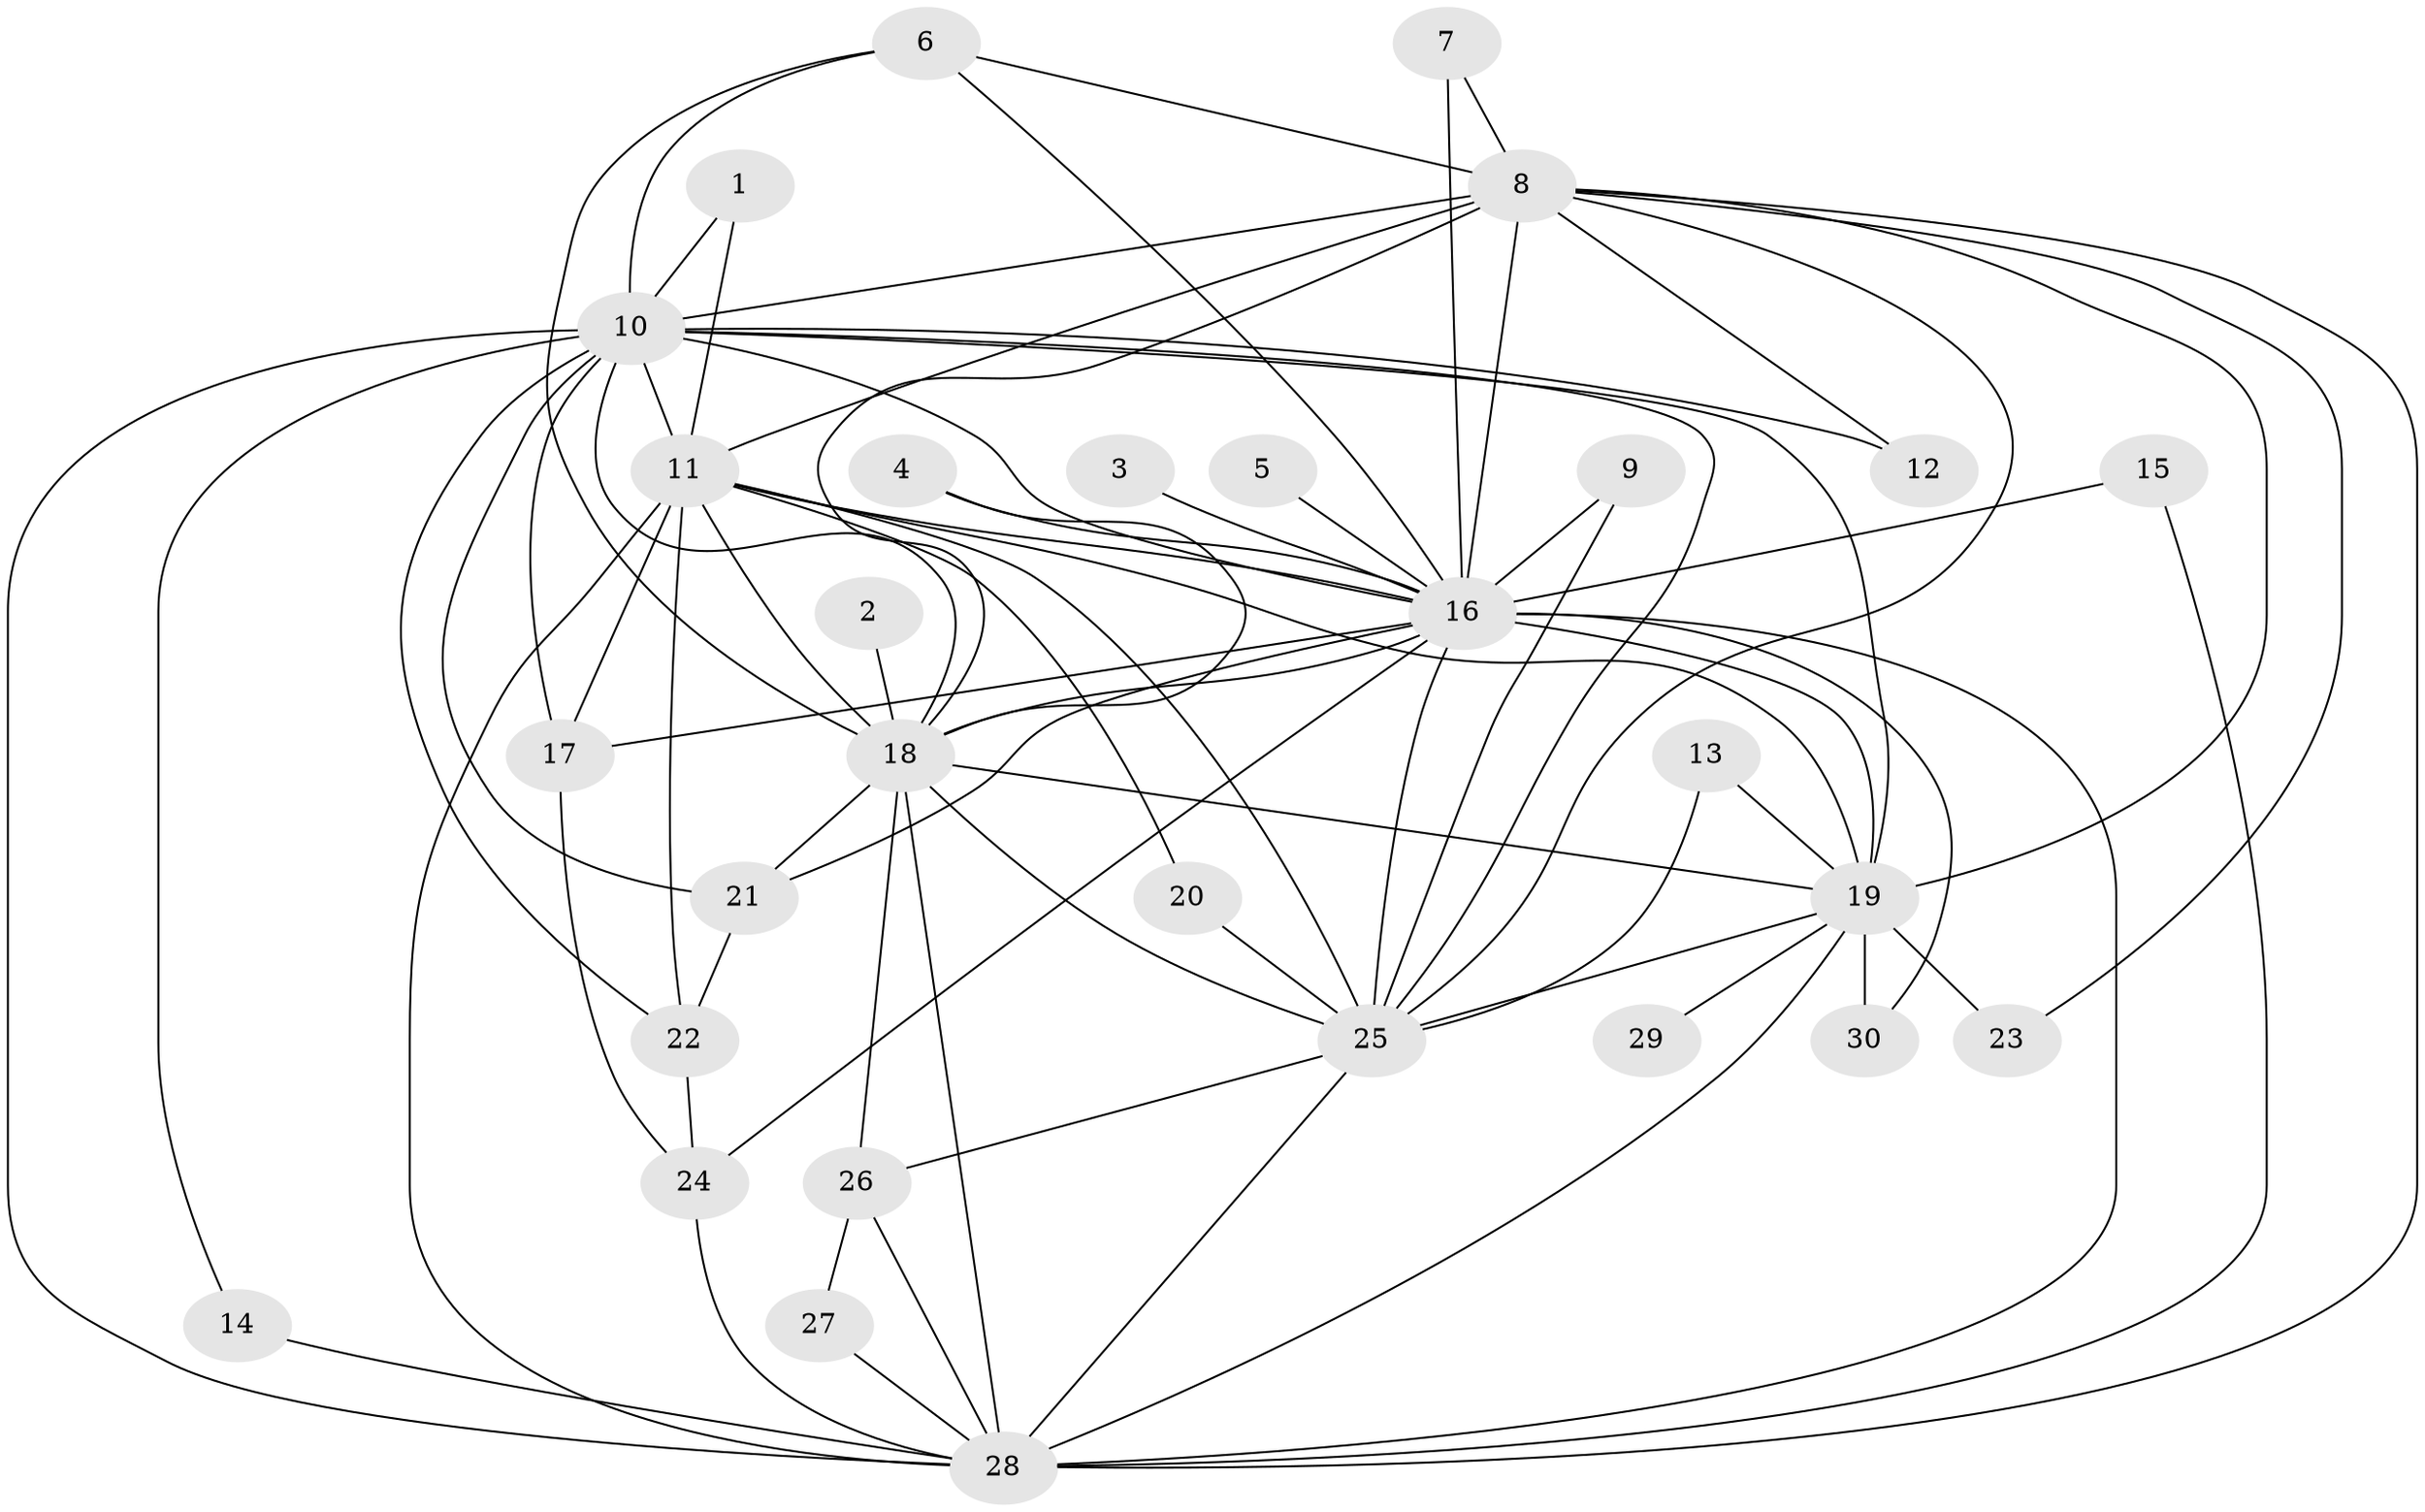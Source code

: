 // original degree distribution, {11: 0.016666666666666666, 20: 0.016666666666666666, 16: 0.03333333333333333, 17: 0.016666666666666666, 14: 0.016666666666666666, 15: 0.03333333333333333, 18: 0.016666666666666666, 26: 0.016666666666666666, 2: 0.6333333333333333, 3: 0.08333333333333333, 4: 0.08333333333333333, 5: 0.016666666666666666, 6: 0.016666666666666666}
// Generated by graph-tools (version 1.1) at 2025/49/03/09/25 03:49:37]
// undirected, 30 vertices, 76 edges
graph export_dot {
graph [start="1"]
  node [color=gray90,style=filled];
  1;
  2;
  3;
  4;
  5;
  6;
  7;
  8;
  9;
  10;
  11;
  12;
  13;
  14;
  15;
  16;
  17;
  18;
  19;
  20;
  21;
  22;
  23;
  24;
  25;
  26;
  27;
  28;
  29;
  30;
  1 -- 10 [weight=1.0];
  1 -- 11 [weight=1.0];
  2 -- 18 [weight=1.0];
  3 -- 16 [weight=1.0];
  4 -- 16 [weight=1.0];
  4 -- 18 [weight=1.0];
  5 -- 16 [weight=1.0];
  6 -- 8 [weight=1.0];
  6 -- 10 [weight=1.0];
  6 -- 16 [weight=1.0];
  6 -- 18 [weight=1.0];
  7 -- 8 [weight=1.0];
  7 -- 16 [weight=1.0];
  8 -- 10 [weight=1.0];
  8 -- 11 [weight=1.0];
  8 -- 12 [weight=1.0];
  8 -- 16 [weight=4.0];
  8 -- 18 [weight=1.0];
  8 -- 19 [weight=3.0];
  8 -- 23 [weight=1.0];
  8 -- 25 [weight=2.0];
  8 -- 28 [weight=1.0];
  9 -- 16 [weight=2.0];
  9 -- 25 [weight=1.0];
  10 -- 11 [weight=1.0];
  10 -- 12 [weight=1.0];
  10 -- 14 [weight=1.0];
  10 -- 16 [weight=3.0];
  10 -- 17 [weight=2.0];
  10 -- 18 [weight=1.0];
  10 -- 19 [weight=1.0];
  10 -- 21 [weight=2.0];
  10 -- 22 [weight=1.0];
  10 -- 25 [weight=2.0];
  10 -- 28 [weight=2.0];
  11 -- 16 [weight=3.0];
  11 -- 17 [weight=1.0];
  11 -- 18 [weight=1.0];
  11 -- 19 [weight=1.0];
  11 -- 20 [weight=1.0];
  11 -- 22 [weight=1.0];
  11 -- 25 [weight=2.0];
  11 -- 28 [weight=1.0];
  13 -- 19 [weight=1.0];
  13 -- 25 [weight=1.0];
  14 -- 28 [weight=1.0];
  15 -- 16 [weight=1.0];
  15 -- 28 [weight=1.0];
  16 -- 17 [weight=1.0];
  16 -- 18 [weight=3.0];
  16 -- 19 [weight=2.0];
  16 -- 21 [weight=3.0];
  16 -- 24 [weight=1.0];
  16 -- 25 [weight=6.0];
  16 -- 28 [weight=3.0];
  16 -- 30 [weight=1.0];
  17 -- 24 [weight=1.0];
  18 -- 19 [weight=1.0];
  18 -- 21 [weight=1.0];
  18 -- 25 [weight=2.0];
  18 -- 26 [weight=1.0];
  18 -- 28 [weight=2.0];
  19 -- 23 [weight=1.0];
  19 -- 25 [weight=2.0];
  19 -- 28 [weight=1.0];
  19 -- 29 [weight=1.0];
  19 -- 30 [weight=1.0];
  20 -- 25 [weight=1.0];
  21 -- 22 [weight=1.0];
  22 -- 24 [weight=1.0];
  24 -- 28 [weight=1.0];
  25 -- 26 [weight=1.0];
  25 -- 28 [weight=2.0];
  26 -- 27 [weight=1.0];
  26 -- 28 [weight=1.0];
  27 -- 28 [weight=1.0];
}
